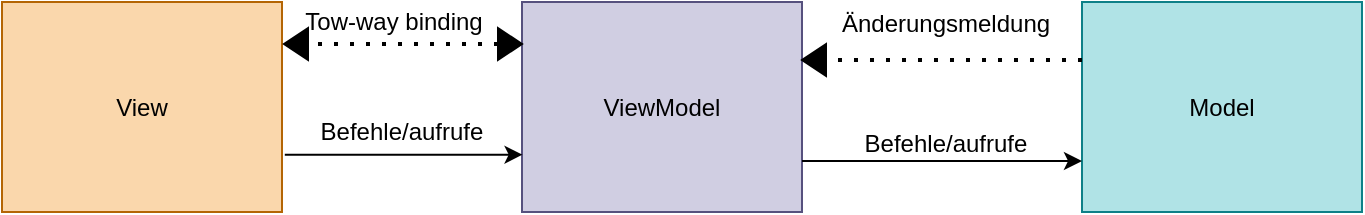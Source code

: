 <mxfile version="14.5.8" type="github">
  <diagram id="_9ziEVwUIalzsseF4n_b" name="Page-1">
    <mxGraphModel dx="957" dy="904" grid="1" gridSize="10" guides="1" tooltips="1" connect="1" arrows="1" fold="1" page="1" pageScale="1" pageWidth="1169" pageHeight="827" math="0" shadow="0">
      <root>
        <mxCell id="0" />
        <mxCell id="1" parent="0" />
        <mxCell id="72oTK31DSLEQR-iTziDz-1" value="ViewModel" style="rounded=0;whiteSpace=wrap;html=1;fillColor=#d0cee2;strokeColor=#56517e;" vertex="1" parent="1">
          <mxGeometry x="470" y="265" width="140" height="105" as="geometry" />
        </mxCell>
        <mxCell id="72oTK31DSLEQR-iTziDz-2" value="View" style="rounded=0;whiteSpace=wrap;html=1;fillColor=#fad7ac;strokeColor=#b46504;" vertex="1" parent="1">
          <mxGeometry x="210" y="265" width="140" height="105" as="geometry" />
        </mxCell>
        <mxCell id="72oTK31DSLEQR-iTziDz-4" value="Model" style="rounded=0;whiteSpace=wrap;html=1;fillColor=#b0e3e6;strokeColor=#0e8088;" vertex="1" parent="1">
          <mxGeometry x="750" y="265" width="140" height="105" as="geometry" />
        </mxCell>
        <mxCell id="72oTK31DSLEQR-iTziDz-9" value="" style="endArrow=classic;html=1;exitX=1.01;exitY=0.803;exitDx=0;exitDy=0;exitPerimeter=0;entryX=0.002;entryY=0.727;entryDx=0;entryDy=0;entryPerimeter=0;" edge="1" parent="1" target="72oTK31DSLEQR-iTziDz-1">
          <mxGeometry width="50" height="50" relative="1" as="geometry">
            <mxPoint x="351.4" y="341.315" as="sourcePoint" />
            <mxPoint x="470" y="342" as="targetPoint" />
          </mxGeometry>
        </mxCell>
        <mxCell id="72oTK31DSLEQR-iTziDz-10" value="" style="endArrow=none;dashed=1;html=1;dashPattern=1 3;strokeWidth=2;exitX=0;exitY=0.105;exitDx=0;exitDy=0;entryX=0;entryY=0.5;entryDx=0;entryDy=0;exitPerimeter=0;" edge="1" parent="1" target="72oTK31DSLEQR-iTziDz-11">
          <mxGeometry width="50" height="50" relative="1" as="geometry">
            <mxPoint x="750" y="294.025" as="sourcePoint" />
            <mxPoint x="693" y="336" as="targetPoint" />
          </mxGeometry>
        </mxCell>
        <mxCell id="72oTK31DSLEQR-iTziDz-11" value="" style="triangle;whiteSpace=wrap;html=1;fillColor=#000000;direction=west;" vertex="1" parent="1">
          <mxGeometry x="610" y="286" width="12" height="16" as="geometry" />
        </mxCell>
        <mxCell id="72oTK31DSLEQR-iTziDz-12" value="" style="endArrow=classic;html=1;entryX=0;entryY=0.5;entryDx=0;entryDy=0;exitX=1;exitY=0.5;exitDx=0;exitDy=0;" edge="1" parent="1">
          <mxGeometry width="50" height="50" relative="1" as="geometry">
            <mxPoint x="610" y="344.5" as="sourcePoint" />
            <mxPoint x="750" y="344.5" as="targetPoint" />
          </mxGeometry>
        </mxCell>
        <mxCell id="72oTK31DSLEQR-iTziDz-14" value="Tow-way binding" style="text;html=1;strokeColor=none;fillColor=none;align=center;verticalAlign=middle;whiteSpace=wrap;rounded=0;" vertex="1" parent="1">
          <mxGeometry x="351" y="265" width="110" height="20" as="geometry" />
        </mxCell>
        <mxCell id="72oTK31DSLEQR-iTziDz-16" value="" style="endArrow=none;dashed=1;html=1;dashPattern=1 3;strokeWidth=2;entryX=0;entryY=0.5;entryDx=0;entryDy=0;exitX=0;exitY=0.5;exitDx=0;exitDy=0;" edge="1" parent="1" target="72oTK31DSLEQR-iTziDz-17" source="72oTK31DSLEQR-iTziDz-22">
          <mxGeometry width="50" height="50" relative="1" as="geometry">
            <mxPoint x="440" y="302" as="sourcePoint" />
            <mxPoint x="435" y="345" as="targetPoint" />
          </mxGeometry>
        </mxCell>
        <mxCell id="72oTK31DSLEQR-iTziDz-17" value="" style="triangle;whiteSpace=wrap;html=1;fillColor=#000000;direction=west;" vertex="1" parent="1">
          <mxGeometry x="351" y="278" width="12" height="16" as="geometry" />
        </mxCell>
        <mxCell id="72oTK31DSLEQR-iTziDz-20" value="Befehle/aufrufe" style="text;html=1;strokeColor=none;fillColor=none;align=center;verticalAlign=middle;whiteSpace=wrap;rounded=0;" vertex="1" parent="1">
          <mxGeometry x="622" y="326" width="120" height="20" as="geometry" />
        </mxCell>
        <mxCell id="72oTK31DSLEQR-iTziDz-21" value="Befehle/aufrufe" style="text;html=1;strokeColor=none;fillColor=none;align=center;verticalAlign=middle;whiteSpace=wrap;rounded=0;" vertex="1" parent="1">
          <mxGeometry x="390" y="320" width="40" height="20" as="geometry" />
        </mxCell>
        <mxCell id="72oTK31DSLEQR-iTziDz-22" value="" style="triangle;whiteSpace=wrap;html=1;fillColor=#000000;direction=east;" vertex="1" parent="1">
          <mxGeometry x="458" y="278" width="12" height="16" as="geometry" />
        </mxCell>
        <mxCell id="72oTK31DSLEQR-iTziDz-28" value="Änderungsmeldung" style="text;html=1;strokeColor=none;fillColor=none;align=center;verticalAlign=middle;whiteSpace=wrap;rounded=0;" vertex="1" parent="1">
          <mxGeometry x="662" y="266" width="40" height="20" as="geometry" />
        </mxCell>
      </root>
    </mxGraphModel>
  </diagram>
</mxfile>
